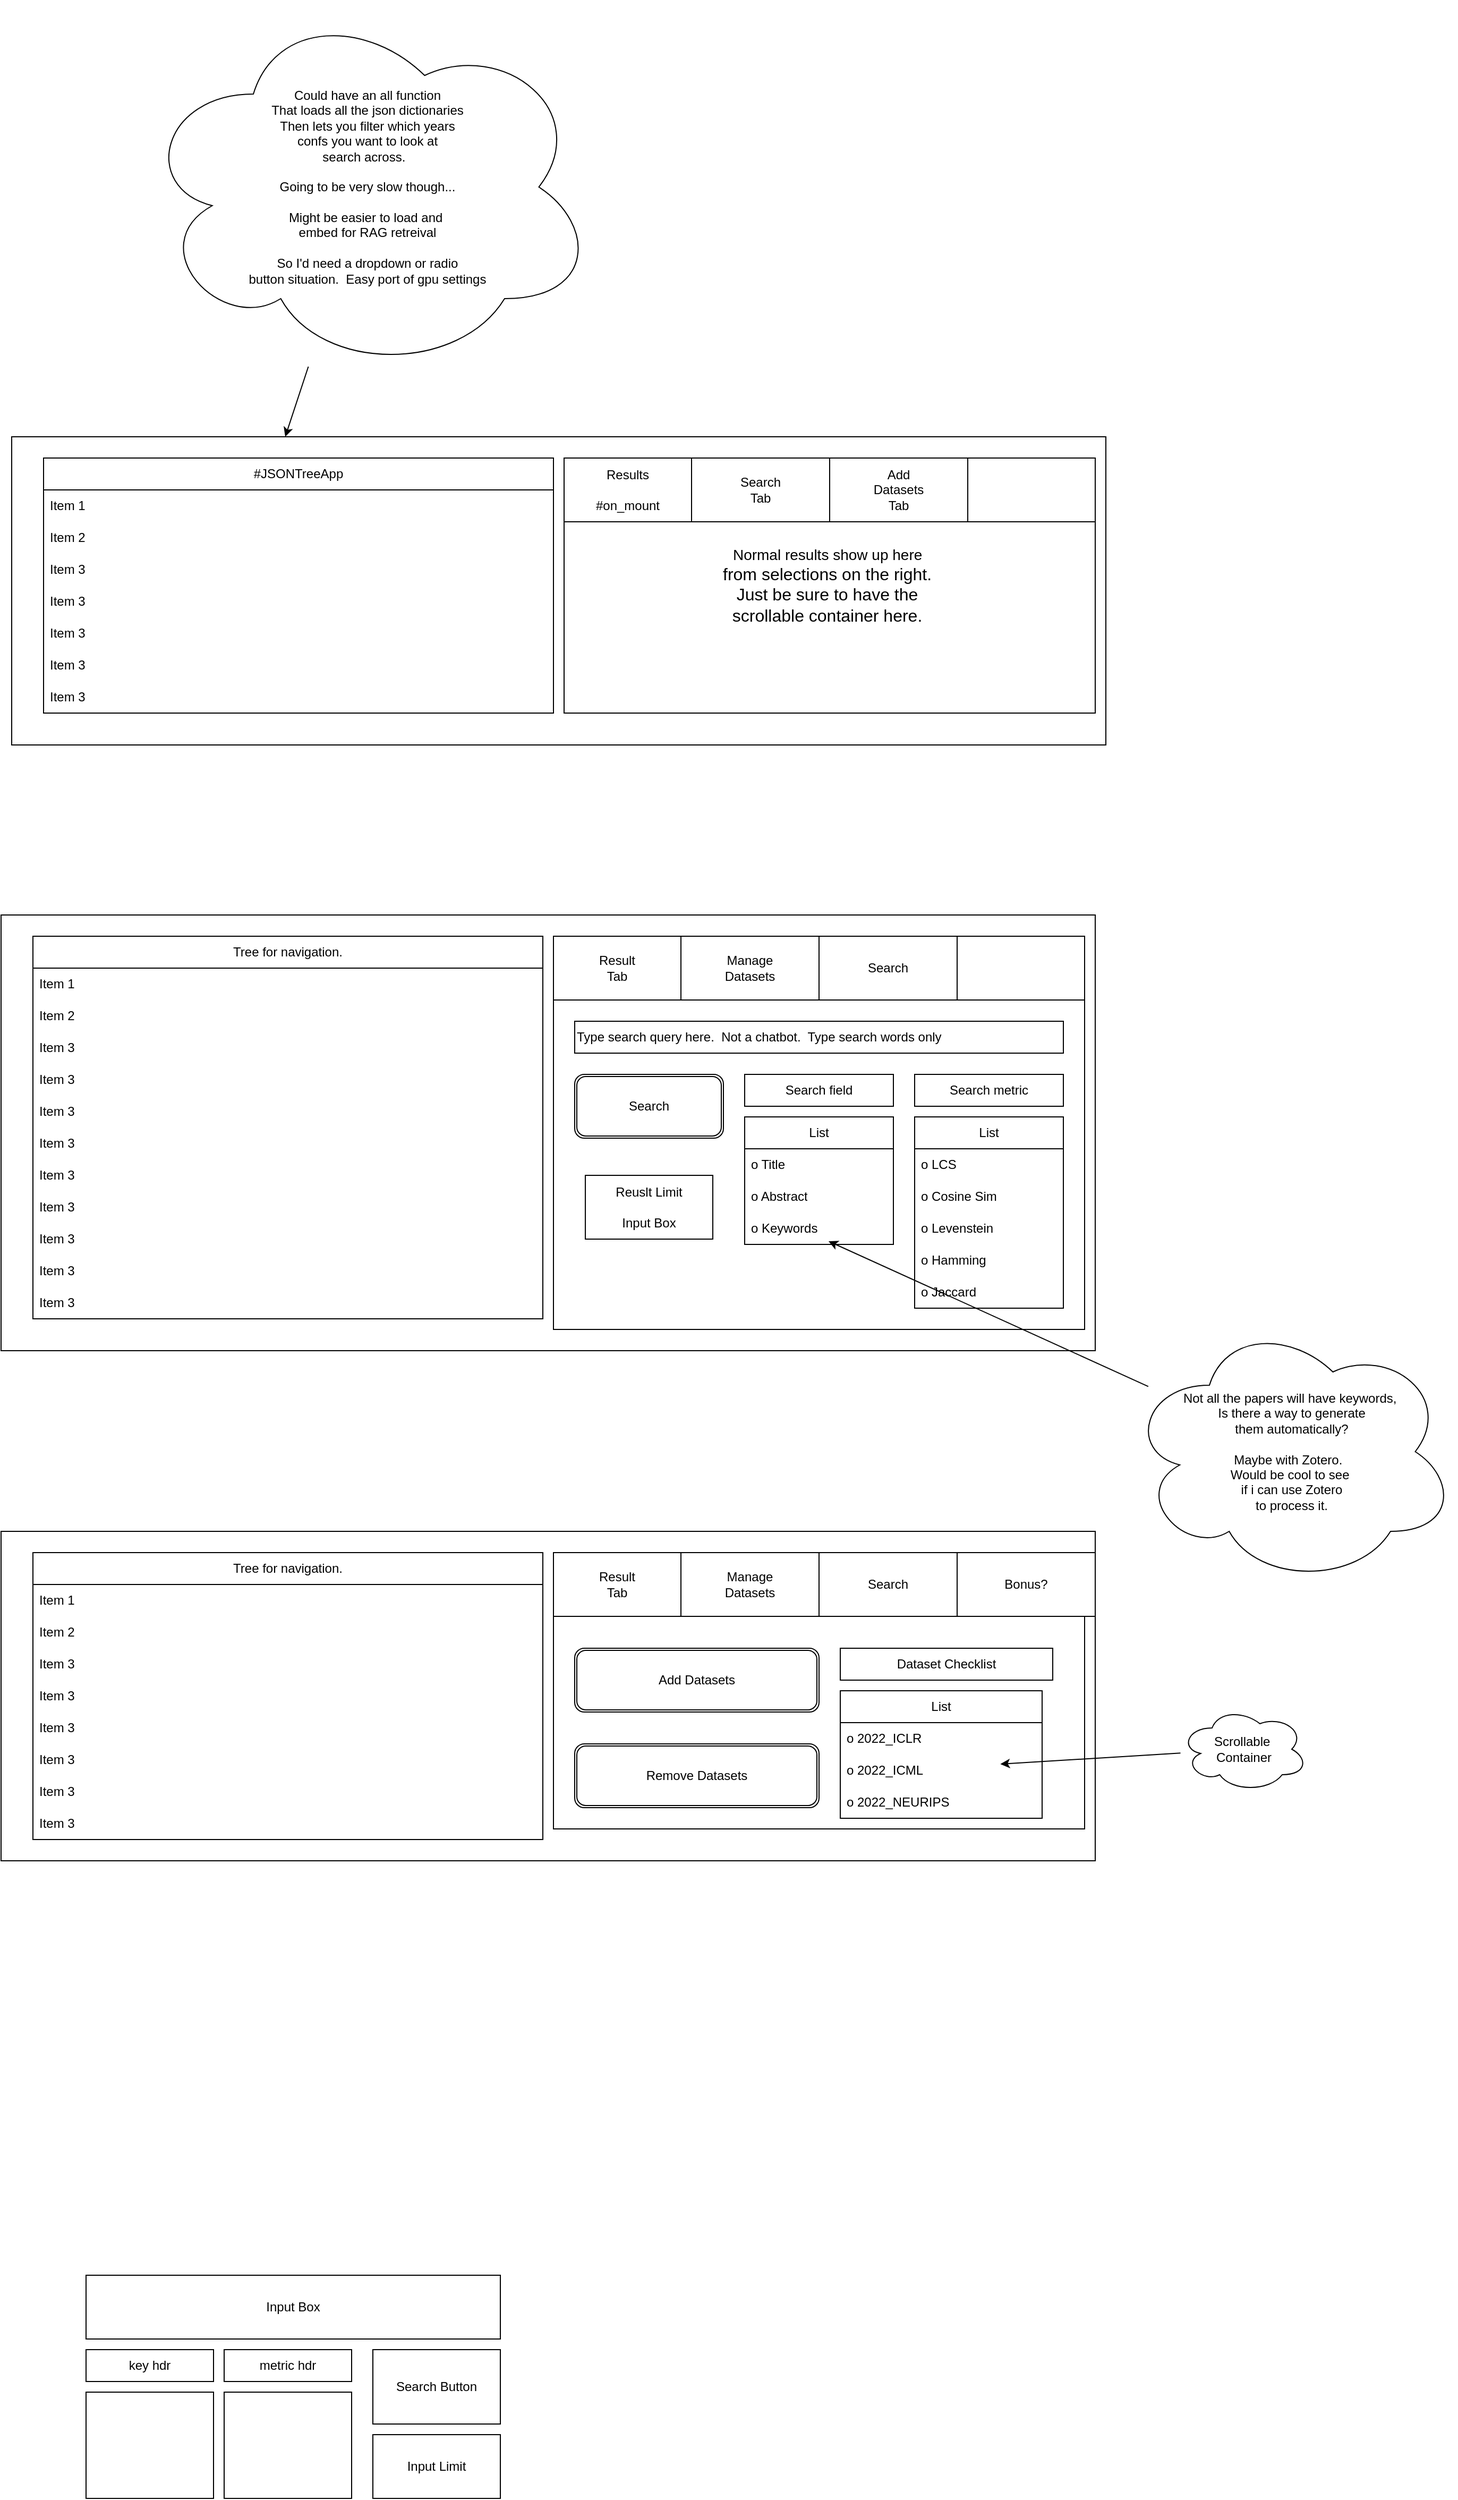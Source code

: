 <mxfile>
    <diagram id="_SHoM_jc9M1xb17bczq4" name="Page-1">
        <mxGraphModel dx="1432" dy="1418" grid="1" gridSize="10" guides="1" tooltips="1" connect="1" arrows="1" fold="1" page="1" pageScale="1" pageWidth="850" pageHeight="1100" math="0" shadow="0">
            <root>
                <mxCell id="0"/>
                <mxCell id="1" parent="0"/>
                <mxCell id="2" value="" style="rounded=0;whiteSpace=wrap;html=1;" parent="1" vertex="1">
                    <mxGeometry y="160" width="1030" height="290" as="geometry"/>
                </mxCell>
                <mxCell id="3" value="#JSONTreeApp" style="swimlane;fontStyle=0;childLayout=stackLayout;horizontal=1;startSize=30;horizontalStack=0;resizeParent=1;resizeParentMax=0;resizeLast=0;collapsible=1;marginBottom=0;whiteSpace=wrap;html=1;" parent="1" vertex="1">
                    <mxGeometry x="30" y="180" width="480" height="240" as="geometry">
                        <mxRectangle x="170" y="285" width="140" height="30" as="alternateBounds"/>
                    </mxGeometry>
                </mxCell>
                <mxCell id="4" value="Item 1" style="text;strokeColor=none;fillColor=none;align=left;verticalAlign=middle;spacingLeft=4;spacingRight=4;overflow=hidden;points=[[0,0.5],[1,0.5]];portConstraint=eastwest;rotatable=0;whiteSpace=wrap;html=1;" parent="3" vertex="1">
                    <mxGeometry y="30" width="480" height="30" as="geometry"/>
                </mxCell>
                <mxCell id="5" value="Item 2" style="text;strokeColor=none;fillColor=none;align=left;verticalAlign=middle;spacingLeft=4;spacingRight=4;overflow=hidden;points=[[0,0.5],[1,0.5]];portConstraint=eastwest;rotatable=0;whiteSpace=wrap;html=1;" parent="3" vertex="1">
                    <mxGeometry y="60" width="480" height="30" as="geometry"/>
                </mxCell>
                <mxCell id="6" value="Item 3" style="text;strokeColor=none;fillColor=none;align=left;verticalAlign=middle;spacingLeft=4;spacingRight=4;overflow=hidden;points=[[0,0.5],[1,0.5]];portConstraint=eastwest;rotatable=0;whiteSpace=wrap;html=1;" parent="3" vertex="1">
                    <mxGeometry y="90" width="480" height="30" as="geometry"/>
                </mxCell>
                <mxCell id="22" value="Item 3" style="text;strokeColor=none;fillColor=none;align=left;verticalAlign=middle;spacingLeft=4;spacingRight=4;overflow=hidden;points=[[0,0.5],[1,0.5]];portConstraint=eastwest;rotatable=0;whiteSpace=wrap;html=1;" parent="3" vertex="1">
                    <mxGeometry y="120" width="480" height="30" as="geometry"/>
                </mxCell>
                <mxCell id="23" value="Item 3" style="text;strokeColor=none;fillColor=none;align=left;verticalAlign=middle;spacingLeft=4;spacingRight=4;overflow=hidden;points=[[0,0.5],[1,0.5]];portConstraint=eastwest;rotatable=0;whiteSpace=wrap;html=1;" parent="3" vertex="1">
                    <mxGeometry y="150" width="480" height="30" as="geometry"/>
                </mxCell>
                <mxCell id="24" value="Item 3" style="text;strokeColor=none;fillColor=none;align=left;verticalAlign=middle;spacingLeft=4;spacingRight=4;overflow=hidden;points=[[0,0.5],[1,0.5]];portConstraint=eastwest;rotatable=0;whiteSpace=wrap;html=1;" parent="3" vertex="1">
                    <mxGeometry y="180" width="480" height="30" as="geometry"/>
                </mxCell>
                <mxCell id="25" value="Item 3" style="text;strokeColor=none;fillColor=none;align=left;verticalAlign=middle;spacingLeft=4;spacingRight=4;overflow=hidden;points=[[0,0.5],[1,0.5]];portConstraint=eastwest;rotatable=0;whiteSpace=wrap;html=1;" parent="3" vertex="1">
                    <mxGeometry y="210" width="480" height="30" as="geometry"/>
                </mxCell>
                <mxCell id="26" value="&lt;font style=&quot;font-size: 14px;&quot;&gt;Normal results show up here&amp;nbsp;&lt;/font&gt;&lt;div&gt;&lt;font size=&quot;3&quot;&gt;from selections on the right.&amp;nbsp; &lt;br&gt;Just be sure to have the&amp;nbsp;&lt;br&gt;scrollable container here.&amp;nbsp;&lt;/font&gt;&lt;/div&gt;" style="rounded=0;whiteSpace=wrap;html=1;" parent="1" vertex="1">
                    <mxGeometry x="520" y="180" width="500" height="240" as="geometry"/>
                </mxCell>
                <mxCell id="28" value="" style="edgeStyle=none;html=1;entryX=0.25;entryY=0;entryDx=0;entryDy=0;" parent="1" source="27" target="2" edge="1">
                    <mxGeometry relative="1" as="geometry"/>
                </mxCell>
                <mxCell id="27" value="Could have an all function&lt;div&gt;That loads all the json dictionaries&lt;/div&gt;&lt;div&gt;Then lets you filter which years&lt;/div&gt;&lt;div&gt;confs you want to look at&lt;/div&gt;&lt;div&gt;search across.&amp;nbsp;&amp;nbsp;&lt;/div&gt;&lt;div&gt;&lt;br&gt;&lt;/div&gt;&lt;div&gt;Going to be very slow though...&lt;/div&gt;&lt;div&gt;&lt;br&gt;&lt;/div&gt;&lt;div&gt;Might be easier to load and&amp;nbsp;&lt;/div&gt;&lt;div&gt;embed for RAG retreival&lt;/div&gt;&lt;div&gt;&lt;br&gt;&lt;/div&gt;&lt;div&gt;So I&#39;d need a dropdown or radio&lt;/div&gt;&lt;div&gt;button situation.&amp;nbsp; Easy port of gpu settings&lt;/div&gt;" style="ellipse;shape=cloud;whiteSpace=wrap;html=1;" parent="1" vertex="1">
                    <mxGeometry x="120" y="-250" width="430" height="350" as="geometry"/>
                </mxCell>
                <mxCell id="47" value="Results&lt;div&gt;&lt;font color=&quot;#ffffff&quot;&gt;&lt;br&gt;&lt;/font&gt;&lt;div&gt;#on_mount&lt;/div&gt;&lt;/div&gt;" style="rounded=0;whiteSpace=wrap;html=1;fillColor=light-dark(#FFFFFF,#990000);" parent="1" vertex="1">
                    <mxGeometry x="520" y="180" width="120" height="60" as="geometry"/>
                </mxCell>
                <mxCell id="49" value="Search&lt;br&gt;Tab" style="rounded=0;whiteSpace=wrap;html=1;" parent="1" vertex="1">
                    <mxGeometry x="640" y="180" width="130" height="60" as="geometry"/>
                </mxCell>
                <mxCell id="50" value="Add &lt;br&gt;Datasets&lt;br&gt;Tab" style="rounded=0;whiteSpace=wrap;html=1;" parent="1" vertex="1">
                    <mxGeometry x="770" y="180" width="130" height="60" as="geometry"/>
                </mxCell>
                <mxCell id="51" value="" style="rounded=0;whiteSpace=wrap;html=1;" parent="1" vertex="1">
                    <mxGeometry x="900" y="180" width="120" height="60" as="geometry"/>
                </mxCell>
                <mxCell id="53" value="" style="rounded=0;whiteSpace=wrap;html=1;" parent="1" vertex="1">
                    <mxGeometry x="-10" y="610" width="1030" height="410" as="geometry"/>
                </mxCell>
                <mxCell id="54" value="Tree for navigation." style="swimlane;fontStyle=0;childLayout=stackLayout;horizontal=1;startSize=30;horizontalStack=0;resizeParent=1;resizeParentMax=0;resizeLast=0;collapsible=1;marginBottom=0;whiteSpace=wrap;html=1;" parent="1" vertex="1">
                    <mxGeometry x="20" y="630" width="480" height="360" as="geometry"/>
                </mxCell>
                <mxCell id="55" value="Item 1" style="text;strokeColor=none;fillColor=none;align=left;verticalAlign=middle;spacingLeft=4;spacingRight=4;overflow=hidden;points=[[0,0.5],[1,0.5]];portConstraint=eastwest;rotatable=0;whiteSpace=wrap;html=1;" parent="54" vertex="1">
                    <mxGeometry y="30" width="480" height="30" as="geometry"/>
                </mxCell>
                <mxCell id="56" value="Item 2" style="text;strokeColor=none;fillColor=none;align=left;verticalAlign=middle;spacingLeft=4;spacingRight=4;overflow=hidden;points=[[0,0.5],[1,0.5]];portConstraint=eastwest;rotatable=0;whiteSpace=wrap;html=1;" parent="54" vertex="1">
                    <mxGeometry y="60" width="480" height="30" as="geometry"/>
                </mxCell>
                <mxCell id="57" value="Item 3" style="text;strokeColor=none;fillColor=none;align=left;verticalAlign=middle;spacingLeft=4;spacingRight=4;overflow=hidden;points=[[0,0.5],[1,0.5]];portConstraint=eastwest;rotatable=0;whiteSpace=wrap;html=1;" parent="54" vertex="1">
                    <mxGeometry y="90" width="480" height="30" as="geometry"/>
                </mxCell>
                <mxCell id="58" value="Item 3" style="text;strokeColor=none;fillColor=none;align=left;verticalAlign=middle;spacingLeft=4;spacingRight=4;overflow=hidden;points=[[0,0.5],[1,0.5]];portConstraint=eastwest;rotatable=0;whiteSpace=wrap;html=1;" parent="54" vertex="1">
                    <mxGeometry y="120" width="480" height="30" as="geometry"/>
                </mxCell>
                <mxCell id="59" value="Item 3" style="text;strokeColor=none;fillColor=none;align=left;verticalAlign=middle;spacingLeft=4;spacingRight=4;overflow=hidden;points=[[0,0.5],[1,0.5]];portConstraint=eastwest;rotatable=0;whiteSpace=wrap;html=1;" parent="54" vertex="1">
                    <mxGeometry y="150" width="480" height="30" as="geometry"/>
                </mxCell>
                <mxCell id="60" value="Item 3" style="text;strokeColor=none;fillColor=none;align=left;verticalAlign=middle;spacingLeft=4;spacingRight=4;overflow=hidden;points=[[0,0.5],[1,0.5]];portConstraint=eastwest;rotatable=0;whiteSpace=wrap;html=1;" parent="54" vertex="1">
                    <mxGeometry y="180" width="480" height="30" as="geometry"/>
                </mxCell>
                <mxCell id="114" value="Item 3" style="text;strokeColor=none;fillColor=none;align=left;verticalAlign=middle;spacingLeft=4;spacingRight=4;overflow=hidden;points=[[0,0.5],[1,0.5]];portConstraint=eastwest;rotatable=0;whiteSpace=wrap;html=1;" parent="54" vertex="1">
                    <mxGeometry y="210" width="480" height="30" as="geometry"/>
                </mxCell>
                <mxCell id="113" value="Item 3" style="text;strokeColor=none;fillColor=none;align=left;verticalAlign=middle;spacingLeft=4;spacingRight=4;overflow=hidden;points=[[0,0.5],[1,0.5]];portConstraint=eastwest;rotatable=0;whiteSpace=wrap;html=1;" parent="54" vertex="1">
                    <mxGeometry y="240" width="480" height="30" as="geometry"/>
                </mxCell>
                <mxCell id="115" value="Item 3" style="text;strokeColor=none;fillColor=none;align=left;verticalAlign=middle;spacingLeft=4;spacingRight=4;overflow=hidden;points=[[0,0.5],[1,0.5]];portConstraint=eastwest;rotatable=0;whiteSpace=wrap;html=1;" parent="54" vertex="1">
                    <mxGeometry y="270" width="480" height="30" as="geometry"/>
                </mxCell>
                <mxCell id="61" value="Item 3" style="text;strokeColor=none;fillColor=none;align=left;verticalAlign=middle;spacingLeft=4;spacingRight=4;overflow=hidden;points=[[0,0.5],[1,0.5]];portConstraint=eastwest;rotatable=0;whiteSpace=wrap;html=1;" parent="54" vertex="1">
                    <mxGeometry y="300" width="480" height="30" as="geometry"/>
                </mxCell>
                <mxCell id="111" value="Item 3" style="text;strokeColor=none;fillColor=none;align=left;verticalAlign=middle;spacingLeft=4;spacingRight=4;overflow=hidden;points=[[0,0.5],[1,0.5]];portConstraint=eastwest;rotatable=0;whiteSpace=wrap;html=1;" parent="54" vertex="1">
                    <mxGeometry y="330" width="480" height="30" as="geometry"/>
                </mxCell>
                <mxCell id="62" value="" style="rounded=0;whiteSpace=wrap;html=1;" parent="1" vertex="1">
                    <mxGeometry x="510" y="630" width="500" height="370" as="geometry"/>
                </mxCell>
                <mxCell id="64" value="Result&lt;br&gt;Tab" style="rounded=0;whiteSpace=wrap;html=1;fillColor=light-dark(#FFFFFF,#000000);" parent="1" vertex="1">
                    <mxGeometry x="510" y="630" width="120" height="60" as="geometry"/>
                </mxCell>
                <mxCell id="67" value="&lt;p&gt;&lt;b&gt;&lt;span style=&quot;color: rgb(255, 255, 255);&quot;&gt;Cosine&amp;nbsp;&lt;br&gt;&lt;/span&gt;&lt;/b&gt;&lt;b&gt;&lt;span style=&quot;color: rgb(255, 255, 255);&quot;&gt;similarity&lt;/span&gt;&lt;/b&gt;&lt;/p&gt;" style="rounded=0;whiteSpace=wrap;html=1;fillColor=light-dark(#FFFFFF,#000000);" parent="1" vertex="1">
                    <mxGeometry x="890" y="630" width="120" height="60" as="geometry"/>
                </mxCell>
                <mxCell id="68" value="Type search query here.&amp;nbsp; Not a chatbot.&amp;nbsp; Type search words only" style="rounded=0;whiteSpace=wrap;html=1;align=left;" parent="1" vertex="1">
                    <mxGeometry x="530" y="710" width="460" height="30" as="geometry"/>
                </mxCell>
                <mxCell id="70" value="Search metric" style="rounded=0;whiteSpace=wrap;html=1;" parent="1" vertex="1">
                    <mxGeometry x="850" y="760" width="140" height="30" as="geometry"/>
                </mxCell>
                <mxCell id="71" value="List" style="swimlane;fontStyle=0;childLayout=stackLayout;horizontal=1;startSize=30;horizontalStack=0;resizeParent=1;resizeParentMax=0;resizeLast=0;collapsible=1;marginBottom=0;whiteSpace=wrap;html=1;" parent="1" vertex="1">
                    <mxGeometry x="850" y="800" width="140" height="180" as="geometry"/>
                </mxCell>
                <mxCell id="74" value="o LCS" style="text;strokeColor=none;fillColor=none;align=left;verticalAlign=middle;spacingLeft=4;spacingRight=4;overflow=hidden;points=[[0,0.5],[1,0.5]];portConstraint=eastwest;rotatable=0;whiteSpace=wrap;html=1;" parent="71" vertex="1">
                    <mxGeometry y="30" width="140" height="30" as="geometry"/>
                </mxCell>
                <mxCell id="73" value="o Cosine Sim" style="text;strokeColor=none;fillColor=none;align=left;verticalAlign=middle;spacingLeft=4;spacingRight=4;overflow=hidden;points=[[0,0.5],[1,0.5]];portConstraint=eastwest;rotatable=0;whiteSpace=wrap;html=1;" parent="71" vertex="1">
                    <mxGeometry y="60" width="140" height="30" as="geometry"/>
                </mxCell>
                <mxCell id="72" value="o Levenstein" style="text;strokeColor=none;fillColor=none;align=left;verticalAlign=middle;spacingLeft=4;spacingRight=4;overflow=hidden;points=[[0,0.5],[1,0.5]];portConstraint=eastwest;rotatable=0;whiteSpace=wrap;html=1;" parent="71" vertex="1">
                    <mxGeometry y="90" width="140" height="30" as="geometry"/>
                </mxCell>
                <mxCell id="109" value="o Hamming" style="text;strokeColor=none;fillColor=none;align=left;verticalAlign=middle;spacingLeft=4;spacingRight=4;overflow=hidden;points=[[0,0.5],[1,0.5]];portConstraint=eastwest;rotatable=0;whiteSpace=wrap;html=1;" parent="71" vertex="1">
                    <mxGeometry y="120" width="140" height="30" as="geometry"/>
                </mxCell>
                <mxCell id="110" value="o Jaccard" style="text;strokeColor=none;fillColor=none;align=left;verticalAlign=middle;spacingLeft=4;spacingRight=4;overflow=hidden;points=[[0,0.5],[1,0.5]];portConstraint=eastwest;rotatable=0;whiteSpace=wrap;html=1;" parent="71" vertex="1">
                    <mxGeometry y="150" width="140" height="30" as="geometry"/>
                </mxCell>
                <mxCell id="79" value="" style="rounded=0;whiteSpace=wrap;html=1;" parent="1" vertex="1">
                    <mxGeometry x="-10" y="1190" width="1030" height="310" as="geometry"/>
                </mxCell>
                <mxCell id="80" value="Tree for navigation." style="swimlane;fontStyle=0;childLayout=stackLayout;horizontal=1;startSize=30;horizontalStack=0;resizeParent=1;resizeParentMax=0;resizeLast=0;collapsible=1;marginBottom=0;whiteSpace=wrap;html=1;" parent="1" vertex="1">
                    <mxGeometry x="20" y="1210" width="480" height="270" as="geometry"/>
                </mxCell>
                <mxCell id="81" value="Item 1" style="text;strokeColor=none;fillColor=none;align=left;verticalAlign=middle;spacingLeft=4;spacingRight=4;overflow=hidden;points=[[0,0.5],[1,0.5]];portConstraint=eastwest;rotatable=0;whiteSpace=wrap;html=1;" parent="80" vertex="1">
                    <mxGeometry y="30" width="480" height="30" as="geometry"/>
                </mxCell>
                <mxCell id="82" value="Item 2" style="text;strokeColor=none;fillColor=none;align=left;verticalAlign=middle;spacingLeft=4;spacingRight=4;overflow=hidden;points=[[0,0.5],[1,0.5]];portConstraint=eastwest;rotatable=0;whiteSpace=wrap;html=1;" parent="80" vertex="1">
                    <mxGeometry y="60" width="480" height="30" as="geometry"/>
                </mxCell>
                <mxCell id="83" value="Item 3" style="text;strokeColor=none;fillColor=none;align=left;verticalAlign=middle;spacingLeft=4;spacingRight=4;overflow=hidden;points=[[0,0.5],[1,0.5]];portConstraint=eastwest;rotatable=0;whiteSpace=wrap;html=1;" parent="80" vertex="1">
                    <mxGeometry y="90" width="480" height="30" as="geometry"/>
                </mxCell>
                <mxCell id="84" value="Item 3" style="text;strokeColor=none;fillColor=none;align=left;verticalAlign=middle;spacingLeft=4;spacingRight=4;overflow=hidden;points=[[0,0.5],[1,0.5]];portConstraint=eastwest;rotatable=0;whiteSpace=wrap;html=1;" parent="80" vertex="1">
                    <mxGeometry y="120" width="480" height="30" as="geometry"/>
                </mxCell>
                <mxCell id="85" value="Item 3" style="text;strokeColor=none;fillColor=none;align=left;verticalAlign=middle;spacingLeft=4;spacingRight=4;overflow=hidden;points=[[0,0.5],[1,0.5]];portConstraint=eastwest;rotatable=0;whiteSpace=wrap;html=1;" parent="80" vertex="1">
                    <mxGeometry y="150" width="480" height="30" as="geometry"/>
                </mxCell>
                <mxCell id="86" value="Item 3" style="text;strokeColor=none;fillColor=none;align=left;verticalAlign=middle;spacingLeft=4;spacingRight=4;overflow=hidden;points=[[0,0.5],[1,0.5]];portConstraint=eastwest;rotatable=0;whiteSpace=wrap;html=1;" parent="80" vertex="1">
                    <mxGeometry y="180" width="480" height="30" as="geometry"/>
                </mxCell>
                <mxCell id="129" value="Item 3" style="text;strokeColor=none;fillColor=none;align=left;verticalAlign=middle;spacingLeft=4;spacingRight=4;overflow=hidden;points=[[0,0.5],[1,0.5]];portConstraint=eastwest;rotatable=0;whiteSpace=wrap;html=1;" parent="80" vertex="1">
                    <mxGeometry y="210" width="480" height="30" as="geometry"/>
                </mxCell>
                <mxCell id="87" value="Item 3" style="text;strokeColor=none;fillColor=none;align=left;verticalAlign=middle;spacingLeft=4;spacingRight=4;overflow=hidden;points=[[0,0.5],[1,0.5]];portConstraint=eastwest;rotatable=0;whiteSpace=wrap;html=1;" parent="80" vertex="1">
                    <mxGeometry y="240" width="480" height="30" as="geometry"/>
                </mxCell>
                <mxCell id="88" value="" style="rounded=0;whiteSpace=wrap;html=1;" parent="1" vertex="1">
                    <mxGeometry x="510" y="1210" width="500" height="260" as="geometry"/>
                </mxCell>
                <mxCell id="89" value="Result&lt;br&gt;Tab" style="rounded=0;whiteSpace=wrap;html=1;fillColor=light-dark(#FFFFFF,#000000);" parent="1" vertex="1">
                    <mxGeometry x="510" y="1210" width="120" height="60" as="geometry"/>
                </mxCell>
                <mxCell id="90" value="Manage &lt;br&gt;Datasets" style="rounded=0;whiteSpace=wrap;html=1;fillColor=light-dark(#FFFFFF,#990000);" parent="1" vertex="1">
                    <mxGeometry x="630" y="1210" width="130" height="60" as="geometry"/>
                </mxCell>
                <mxCell id="91" value="Search" style="rounded=0;whiteSpace=wrap;html=1;" parent="1" vertex="1">
                    <mxGeometry x="760" y="1210" width="130" height="60" as="geometry"/>
                </mxCell>
                <mxCell id="94" value="Search" style="shape=ext;double=1;rounded=1;whiteSpace=wrap;html=1;" parent="1" vertex="1">
                    <mxGeometry x="530" y="760" width="140" height="60" as="geometry"/>
                </mxCell>
                <mxCell id="95" value="Dataset Checklist" style="rounded=0;whiteSpace=wrap;html=1;" parent="1" vertex="1">
                    <mxGeometry x="780" y="1300" width="200" height="30" as="geometry"/>
                </mxCell>
                <mxCell id="96" value="List" style="swimlane;fontStyle=0;childLayout=stackLayout;horizontal=1;startSize=30;horizontalStack=0;resizeParent=1;resizeParentMax=0;resizeLast=0;collapsible=1;marginBottom=0;whiteSpace=wrap;html=1;" parent="1" vertex="1">
                    <mxGeometry x="780" y="1340" width="190" height="120" as="geometry"/>
                </mxCell>
                <mxCell id="97" value="o 2022_ICLR" style="text;strokeColor=none;fillColor=none;align=left;verticalAlign=middle;spacingLeft=4;spacingRight=4;overflow=hidden;points=[[0,0.5],[1,0.5]];portConstraint=eastwest;rotatable=0;whiteSpace=wrap;html=1;" parent="96" vertex="1">
                    <mxGeometry y="30" width="190" height="30" as="geometry"/>
                </mxCell>
                <mxCell id="98" value="o 2022_ICML" style="text;strokeColor=none;fillColor=none;align=left;verticalAlign=middle;spacingLeft=4;spacingRight=4;overflow=hidden;points=[[0,0.5],[1,0.5]];portConstraint=eastwest;rotatable=0;whiteSpace=wrap;html=1;" parent="96" vertex="1">
                    <mxGeometry y="60" width="190" height="30" as="geometry"/>
                </mxCell>
                <mxCell id="99" value="o 2022_NEURIPS" style="text;strokeColor=none;fillColor=none;align=left;verticalAlign=middle;spacingLeft=4;spacingRight=4;overflow=hidden;points=[[0,0.5],[1,0.5]];portConstraint=eastwest;rotatable=0;whiteSpace=wrap;html=1;" parent="96" vertex="1">
                    <mxGeometry y="90" width="190" height="30" as="geometry"/>
                </mxCell>
                <mxCell id="100" value="Scrollable&amp;nbsp;&lt;div&gt;Container&lt;/div&gt;" style="ellipse;shape=cloud;whiteSpace=wrap;html=1;" parent="1" vertex="1">
                    <mxGeometry x="1100" y="1355" width="120" height="80" as="geometry"/>
                </mxCell>
                <mxCell id="101" style="edgeStyle=none;html=1;entryX=0.793;entryY=0.3;entryDx=0;entryDy=0;entryPerimeter=0;" parent="1" source="100" target="98" edge="1">
                    <mxGeometry relative="1" as="geometry"/>
                </mxCell>
                <mxCell id="102" value="Bonus?" style="rounded=0;whiteSpace=wrap;html=1;" parent="1" vertex="1">
                    <mxGeometry x="890" y="1210" width="130" height="60" as="geometry"/>
                </mxCell>
                <mxCell id="107" value="Add Datasets" style="shape=ext;double=1;rounded=1;whiteSpace=wrap;html=1;" parent="1" vertex="1">
                    <mxGeometry x="530" y="1300" width="230" height="60" as="geometry"/>
                </mxCell>
                <mxCell id="108" value="Remove Datasets" style="shape=ext;double=1;rounded=1;whiteSpace=wrap;html=1;" parent="1" vertex="1">
                    <mxGeometry x="530" y="1390" width="230" height="60" as="geometry"/>
                </mxCell>
                <mxCell id="116" value="Search field" style="rounded=0;whiteSpace=wrap;html=1;" parent="1" vertex="1">
                    <mxGeometry x="690" y="760" width="140" height="30" as="geometry"/>
                </mxCell>
                <mxCell id="117" value="List" style="swimlane;fontStyle=0;childLayout=stackLayout;horizontal=1;startSize=30;horizontalStack=0;resizeParent=1;resizeParentMax=0;resizeLast=0;collapsible=1;marginBottom=0;whiteSpace=wrap;html=1;" parent="1" vertex="1">
                    <mxGeometry x="690" y="800" width="140" height="120" as="geometry"/>
                </mxCell>
                <mxCell id="118" value="o Title" style="text;strokeColor=none;fillColor=none;align=left;verticalAlign=middle;spacingLeft=4;spacingRight=4;overflow=hidden;points=[[0,0.5],[1,0.5]];portConstraint=eastwest;rotatable=0;whiteSpace=wrap;html=1;" parent="117" vertex="1">
                    <mxGeometry y="30" width="140" height="30" as="geometry"/>
                </mxCell>
                <mxCell id="119" value="o Abstract" style="text;strokeColor=none;fillColor=none;align=left;verticalAlign=middle;spacingLeft=4;spacingRight=4;overflow=hidden;points=[[0,0.5],[1,0.5]];portConstraint=eastwest;rotatable=0;whiteSpace=wrap;html=1;" parent="117" vertex="1">
                    <mxGeometry y="60" width="140" height="30" as="geometry"/>
                </mxCell>
                <mxCell id="125" value="o Keywords" style="text;strokeColor=none;fillColor=none;align=left;verticalAlign=middle;spacingLeft=4;spacingRight=4;overflow=hidden;points=[[0,0.5],[1,0.5]];portConstraint=eastwest;rotatable=0;whiteSpace=wrap;html=1;" parent="117" vertex="1">
                    <mxGeometry y="90" width="140" height="30" as="geometry"/>
                </mxCell>
                <mxCell id="123" value="Search" style="rounded=0;whiteSpace=wrap;html=1;fillColor=light-dark(#FFFFFF,#990000);" parent="1" vertex="1">
                    <mxGeometry x="760" y="630" width="130" height="60" as="geometry"/>
                </mxCell>
                <mxCell id="124" value="Manage&lt;div&gt;Datasets&lt;/div&gt;" style="rounded=0;whiteSpace=wrap;html=1;" parent="1" vertex="1">
                    <mxGeometry x="630" y="630" width="130" height="60" as="geometry"/>
                </mxCell>
                <mxCell id="126" value="Not all the papers will have keywords,&amp;nbsp;&lt;div&gt;Is there a way to generate &lt;br&gt;them automatically?&lt;/div&gt;&lt;div&gt;&lt;br&gt;&lt;/div&gt;&lt;div&gt;Maybe with Zotero.&amp;nbsp;&amp;nbsp;&lt;/div&gt;&lt;div&gt;Would be cool to see&amp;nbsp;&lt;/div&gt;&lt;div&gt;if i can use Zotero &lt;br&gt;to process it.&lt;/div&gt;" style="ellipse;shape=cloud;whiteSpace=wrap;html=1;" parent="1" vertex="1">
                    <mxGeometry x="1050" y="990" width="310" height="250" as="geometry"/>
                </mxCell>
                <mxCell id="127" style="edgeStyle=none;html=1;entryX=0.564;entryY=0.9;entryDx=0;entryDy=0;entryPerimeter=0;" parent="1" source="126" target="125" edge="1">
                    <mxGeometry relative="1" as="geometry"/>
                </mxCell>
                <mxCell id="128" value="Reuslt Limit&lt;br&gt;&lt;br&gt;Input Box" style="rounded=0;whiteSpace=wrap;html=1;" parent="1" vertex="1">
                    <mxGeometry x="540" y="855" width="120" height="60" as="geometry"/>
                </mxCell>
                <mxCell id="130" value="Input Box" style="rounded=0;whiteSpace=wrap;html=1;" vertex="1" parent="1">
                    <mxGeometry x="70" y="1890" width="390" height="60" as="geometry"/>
                </mxCell>
                <mxCell id="131" value="Search Button" style="rounded=0;whiteSpace=wrap;html=1;" vertex="1" parent="1">
                    <mxGeometry x="340" y="1960" width="120" height="70" as="geometry"/>
                </mxCell>
                <mxCell id="132" value="key hdr" style="rounded=0;whiteSpace=wrap;html=1;" vertex="1" parent="1">
                    <mxGeometry x="70" y="1960" width="120" height="30" as="geometry"/>
                </mxCell>
                <mxCell id="134" value="metric hdr" style="rounded=0;whiteSpace=wrap;html=1;" vertex="1" parent="1">
                    <mxGeometry x="200" y="1960" width="120" height="30" as="geometry"/>
                </mxCell>
                <mxCell id="136" value="" style="rounded=0;whiteSpace=wrap;html=1;" vertex="1" parent="1">
                    <mxGeometry x="70" y="2000" width="120" height="100" as="geometry"/>
                </mxCell>
                <mxCell id="141" value="" style="rounded=0;whiteSpace=wrap;html=1;" vertex="1" parent="1">
                    <mxGeometry x="200" y="2000" width="120" height="100" as="geometry"/>
                </mxCell>
                <mxCell id="142" value="Input Limit" style="rounded=0;whiteSpace=wrap;html=1;" vertex="1" parent="1">
                    <mxGeometry x="340" y="2040" width="120" height="60" as="geometry"/>
                </mxCell>
            </root>
        </mxGraphModel>
    </diagram>
</mxfile>